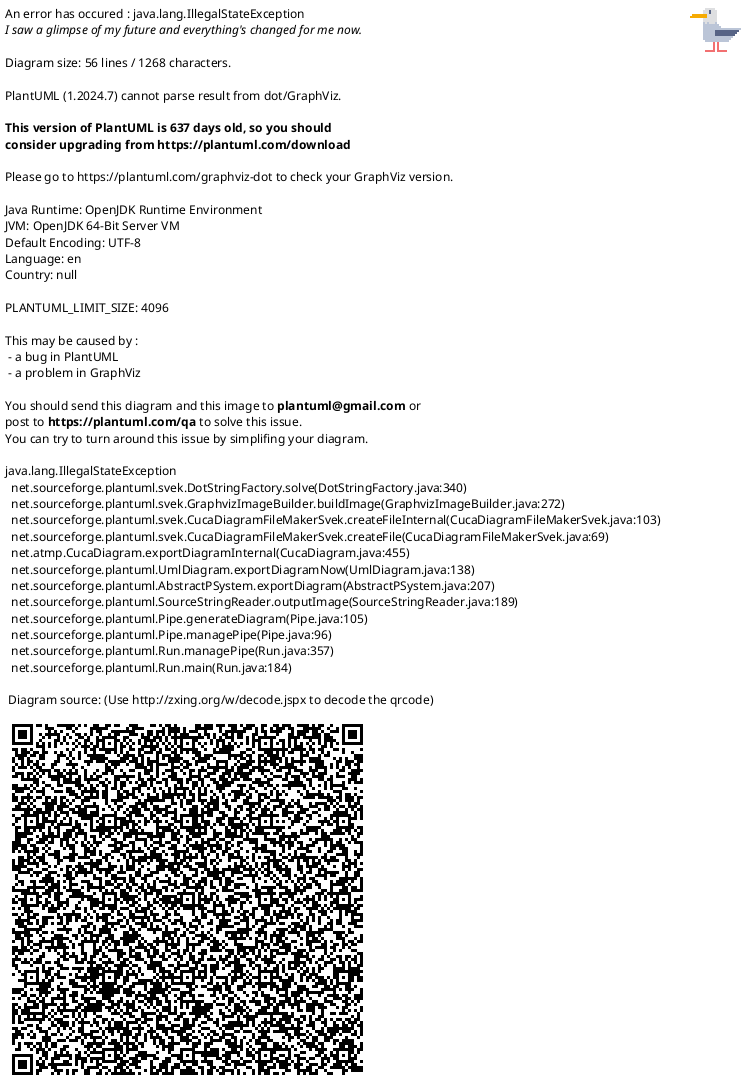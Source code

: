 @startuml

Title: Docker Compose Deployment Overview (Enterprise)

skinparam componentStyle uml2
skinparam linetype ortho
skinparam rectangle {
    BorderStyle dashed
    FontSize 15
    FontStyle none
}

actor Client

node "Docker Compose" {
    component "NGINX proxy" as proxy #lightgrey
    component "Alfresco Admin Console" as aac #lightgrey
    component "Alfresco Digital Workspace" as adw #lightgrey
    component "Alfresco Content Services" as acs #lightgrey
    component "Alfresco Search Services" as ass #lightgrey
    component "Alfresco Sync Service" as sync #lightgrey
    component "PostgreSQL" as psql #lightgrey
    component "Alfresco Share" as share #lightgrey
    component "ActiveMQ" as amq #lightgrey
    rectangle "Alfresco Transform Service" {
        component "Transform Router" as tr #lightgrey
        component "Shared File Store" as sfs #lightgrey
        component "Transform Core (AIO)" as tcore #lightgrey
    }
}

Client --> proxy

proxy --> aac
proxy --> share
proxy --> adw

aac --> acs
adw --> acs
share --> acs
acs <-left-> ass
sync <-left-> acs
sync --> psql
sync --> amq
acs --> psql
acs --> tcore
acs --> sfs
acs <--> amq
tr --> tcore
tr <-up-> amq
tcore --> sfs


center footer Copyright 2023 Alfresco Software Inc

@enduml
